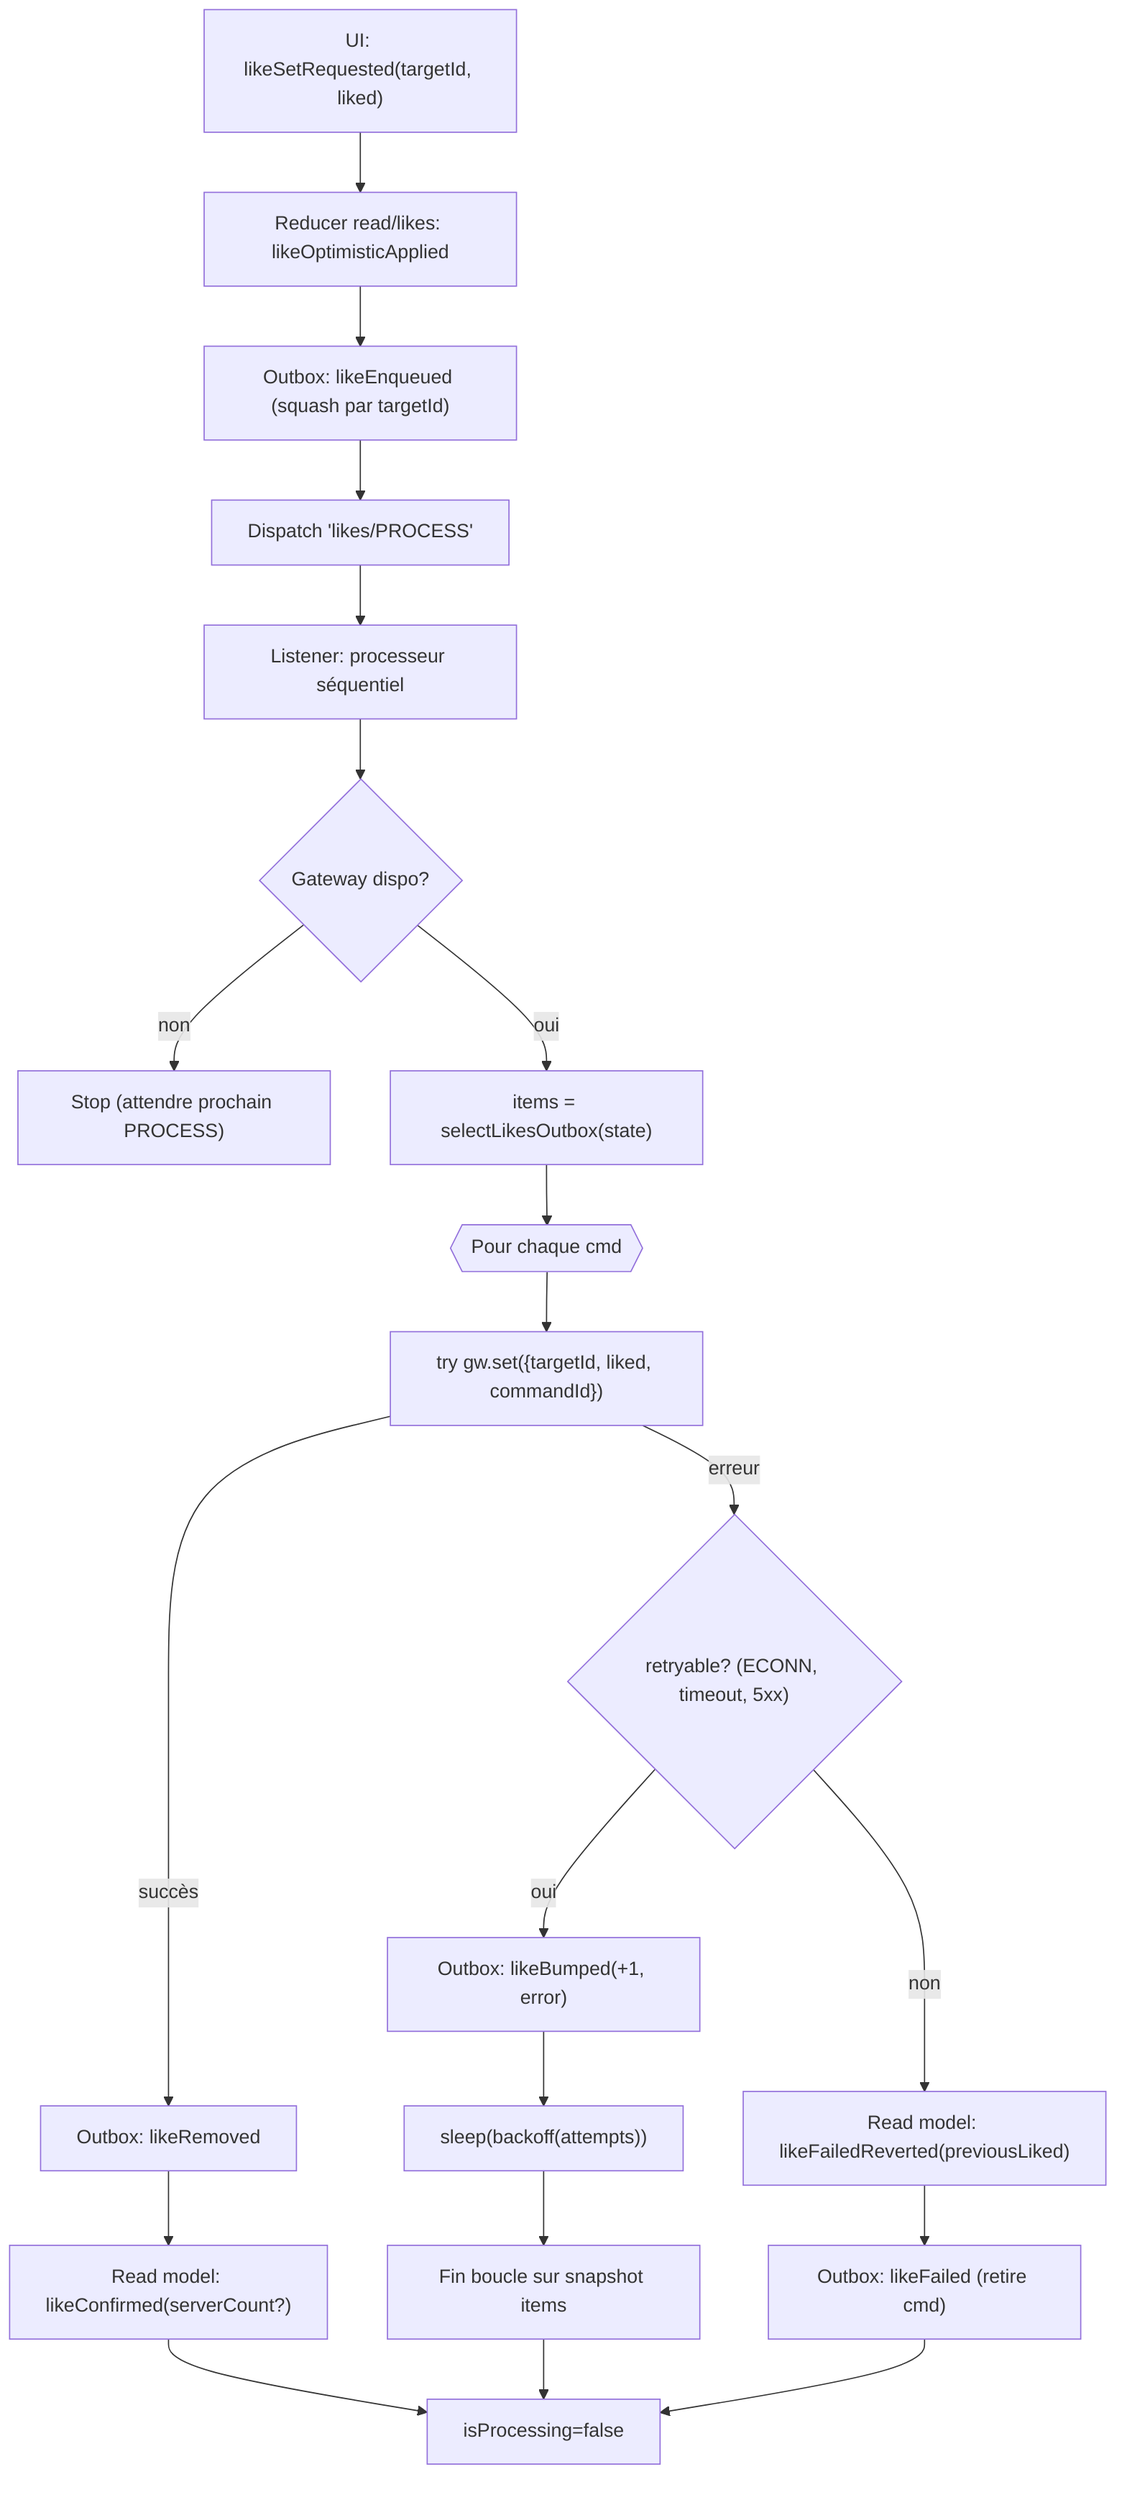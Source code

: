 flowchart TD
    A["UI: likeSetRequested(targetId, liked)"] --> B["Reducer read/likes: likeOptimisticApplied"]
B --> C["Outbox: likeEnqueued (squash par targetId)"]
C --> D["Dispatch 'likes/PROCESS'"]
D --> E["Listener: processeur séquentiel"]
E --> F{Gateway dispo?}
F -- non --> G["Stop (attendre prochain PROCESS)"]
F -- oui --> H["items = selectLikesOutbox(state)"]
H --> I{{Pour chaque cmd}}
I --> J["try gw.set({targetId, liked, commandId})"]
J -->|succès| K["Outbox: likeRemoved"]
K --> L["Read model: likeConfirmed(serverCount?)"]
J -->|erreur| M{"retryable? (ECONN, timeout, 5xx)"}
M -- oui --> N["Outbox: likeBumped(+1, error)"]
N --> O["sleep(backoff(attempts))"]
O --> P[Fin boucle sur snapshot items]
M -- non --> Q["Read model: likeFailedReverted(previousLiked)"]
Q --> R["Outbox: likeFailed (retire cmd)"]
P --> S[isProcessing=false]
L --> S
R --> S